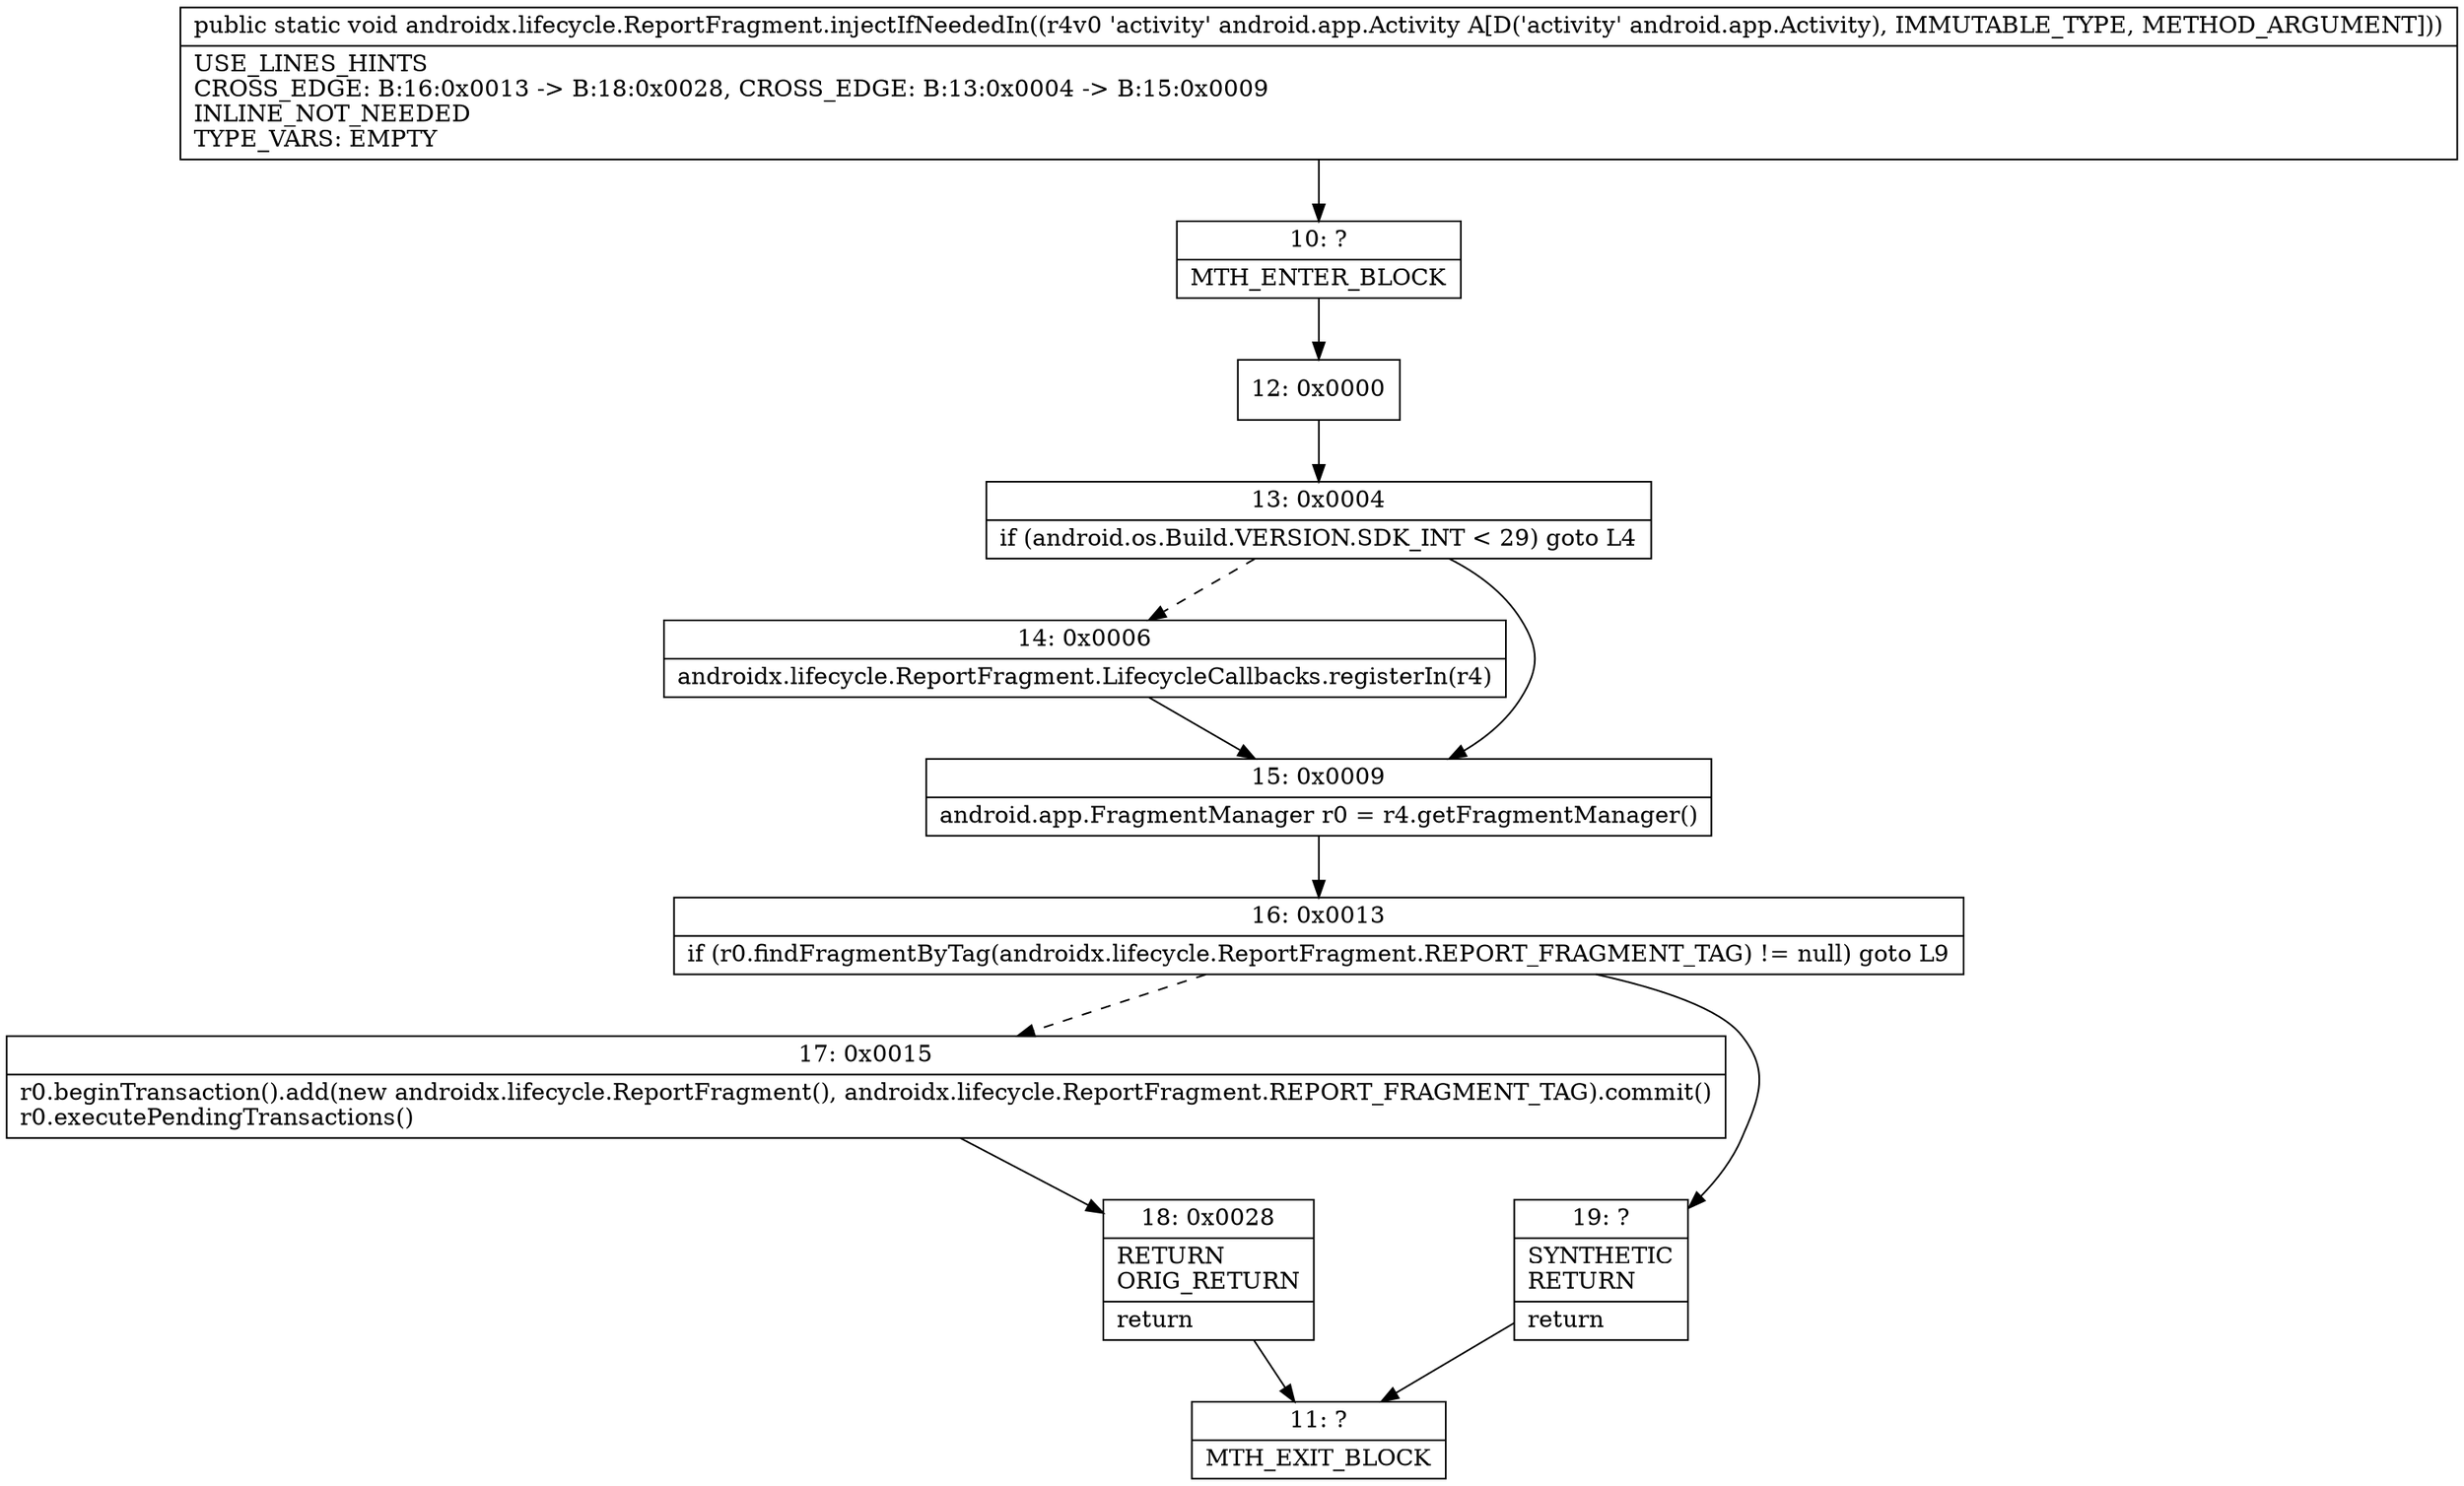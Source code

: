 digraph "CFG forandroidx.lifecycle.ReportFragment.injectIfNeededIn(Landroid\/app\/Activity;)V" {
Node_10 [shape=record,label="{10\:\ ?|MTH_ENTER_BLOCK\l}"];
Node_12 [shape=record,label="{12\:\ 0x0000}"];
Node_13 [shape=record,label="{13\:\ 0x0004|if (android.os.Build.VERSION.SDK_INT \< 29) goto L4\l}"];
Node_14 [shape=record,label="{14\:\ 0x0006|androidx.lifecycle.ReportFragment.LifecycleCallbacks.registerIn(r4)\l}"];
Node_15 [shape=record,label="{15\:\ 0x0009|android.app.FragmentManager r0 = r4.getFragmentManager()\l}"];
Node_16 [shape=record,label="{16\:\ 0x0013|if (r0.findFragmentByTag(androidx.lifecycle.ReportFragment.REPORT_FRAGMENT_TAG) != null) goto L9\l}"];
Node_17 [shape=record,label="{17\:\ 0x0015|r0.beginTransaction().add(new androidx.lifecycle.ReportFragment(), androidx.lifecycle.ReportFragment.REPORT_FRAGMENT_TAG).commit()\lr0.executePendingTransactions()\l}"];
Node_18 [shape=record,label="{18\:\ 0x0028|RETURN\lORIG_RETURN\l|return\l}"];
Node_11 [shape=record,label="{11\:\ ?|MTH_EXIT_BLOCK\l}"];
Node_19 [shape=record,label="{19\:\ ?|SYNTHETIC\lRETURN\l|return\l}"];
MethodNode[shape=record,label="{public static void androidx.lifecycle.ReportFragment.injectIfNeededIn((r4v0 'activity' android.app.Activity A[D('activity' android.app.Activity), IMMUTABLE_TYPE, METHOD_ARGUMENT]))  | USE_LINES_HINTS\lCROSS_EDGE: B:16:0x0013 \-\> B:18:0x0028, CROSS_EDGE: B:13:0x0004 \-\> B:15:0x0009\lINLINE_NOT_NEEDED\lTYPE_VARS: EMPTY\l}"];
MethodNode -> Node_10;Node_10 -> Node_12;
Node_12 -> Node_13;
Node_13 -> Node_14[style=dashed];
Node_13 -> Node_15;
Node_14 -> Node_15;
Node_15 -> Node_16;
Node_16 -> Node_17[style=dashed];
Node_16 -> Node_19;
Node_17 -> Node_18;
Node_18 -> Node_11;
Node_19 -> Node_11;
}

